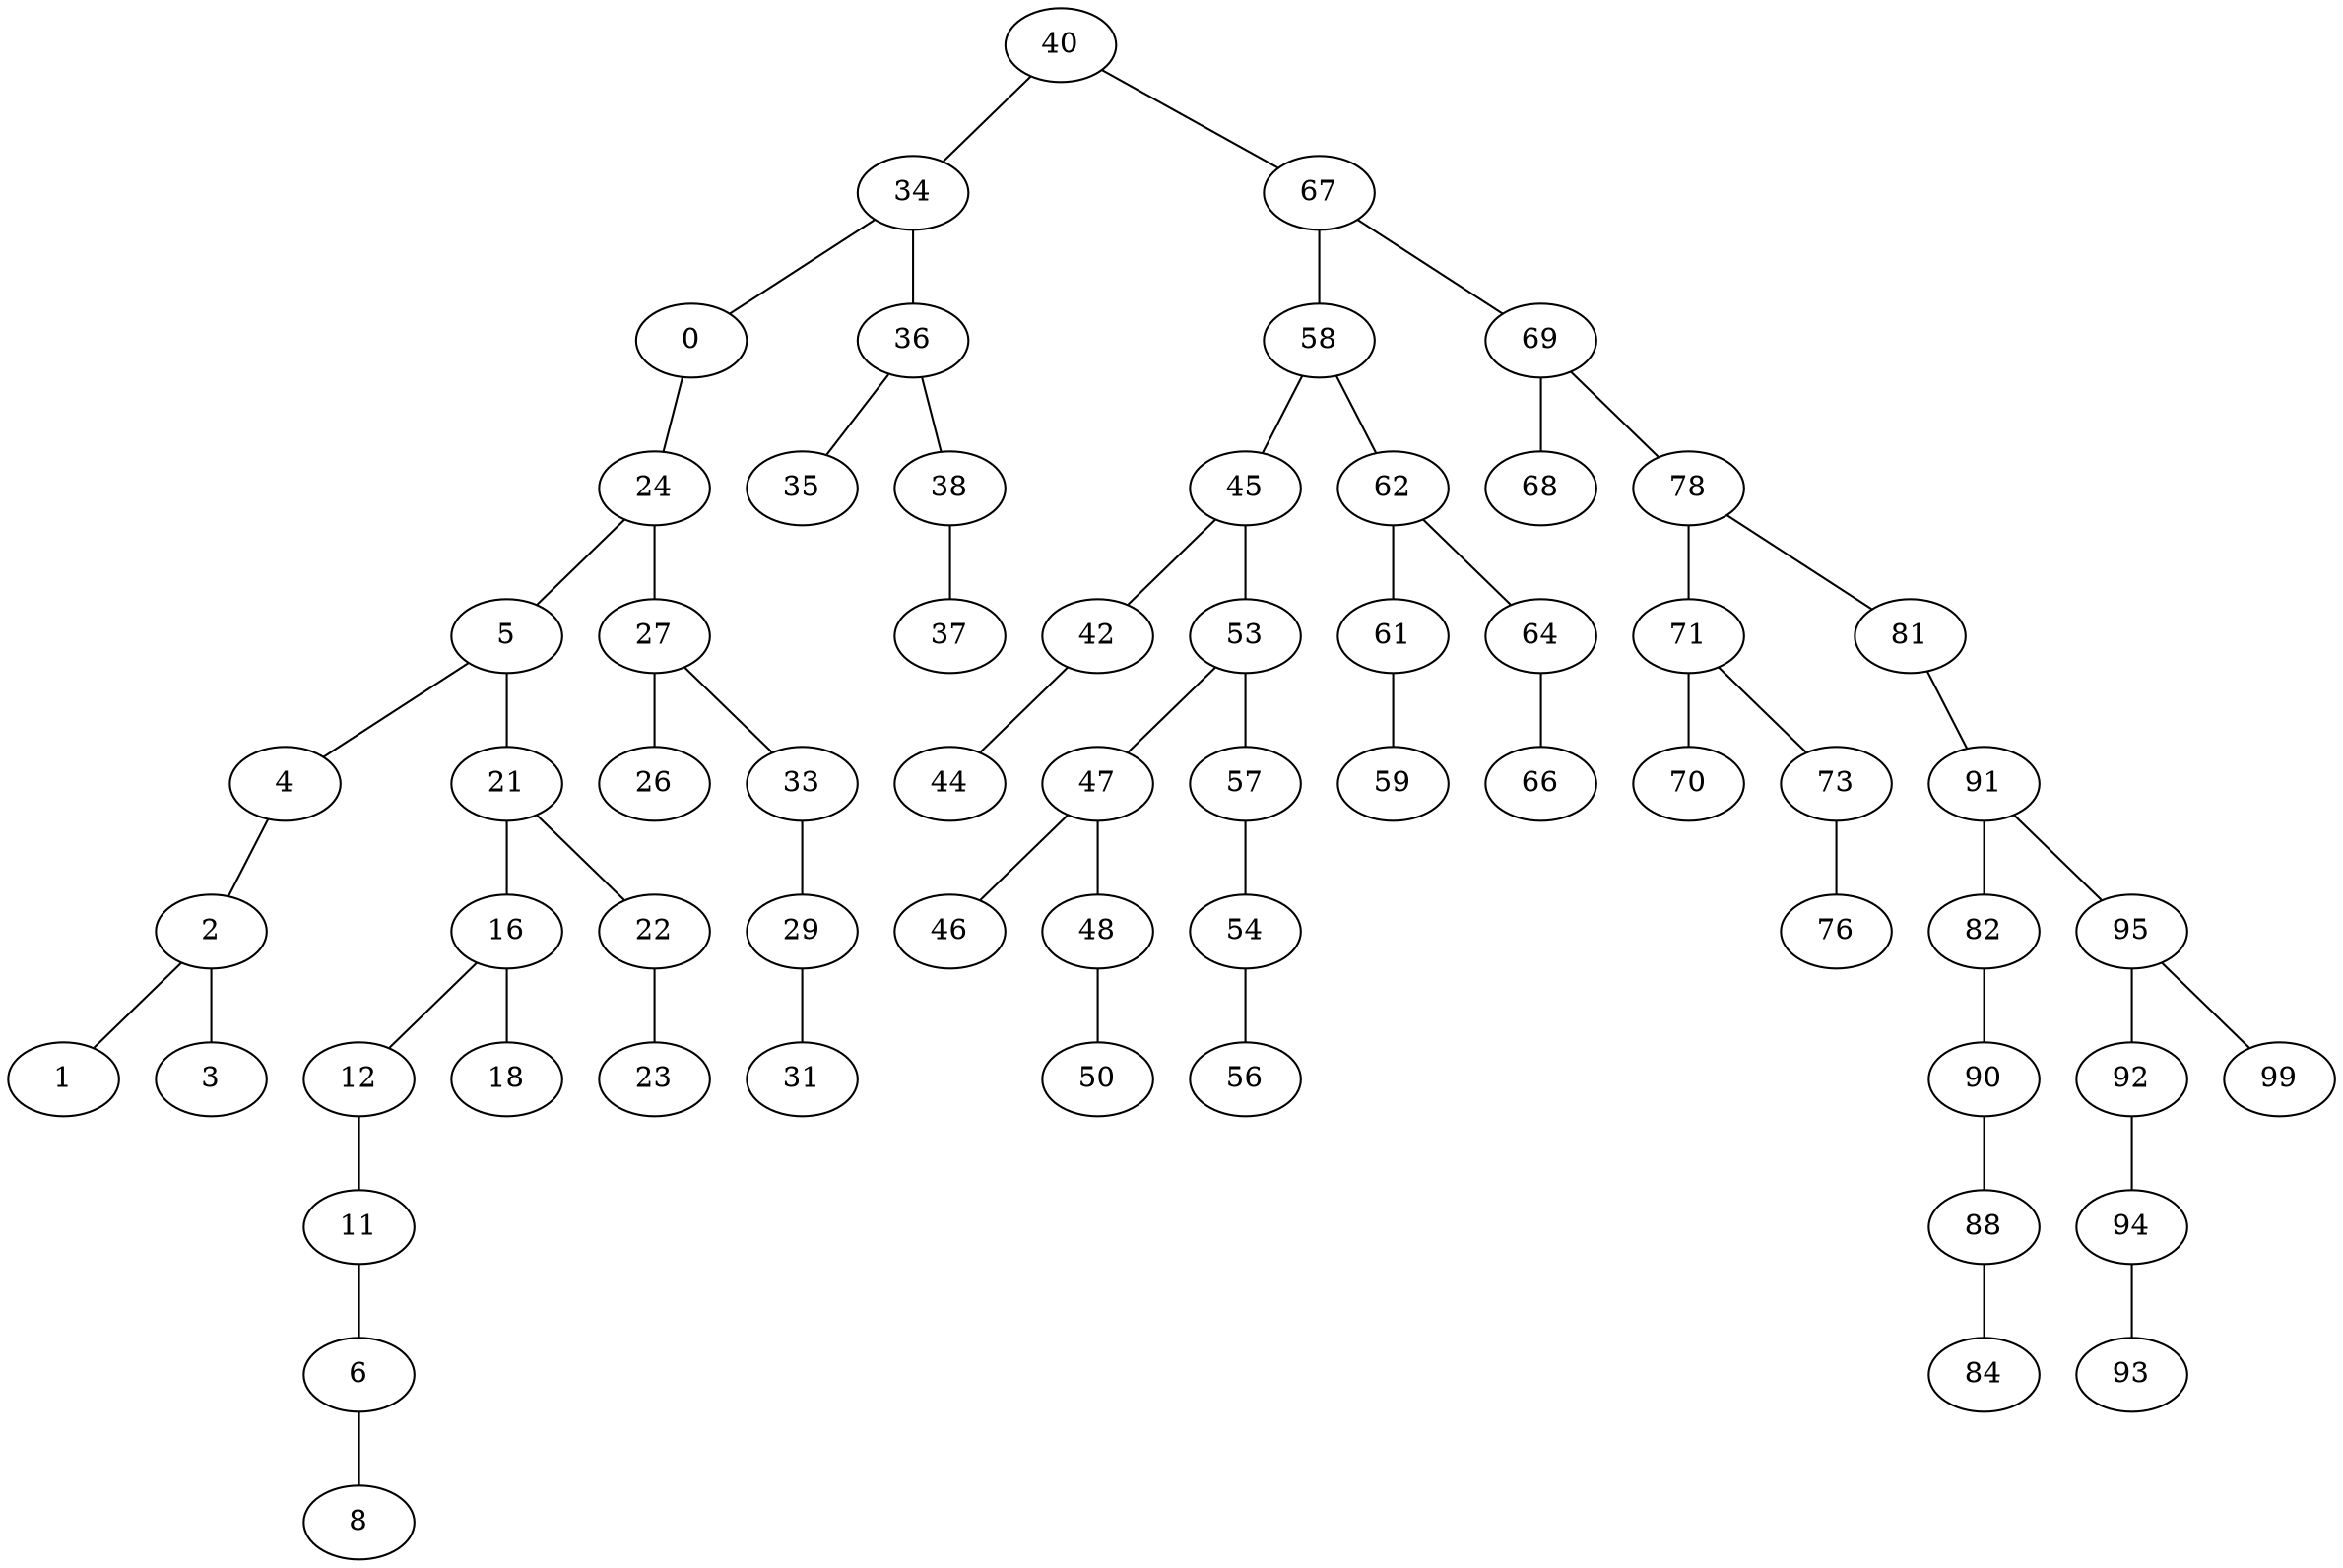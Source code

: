 graph {
40
40--34
34--0
0--24
24--5
5--4
4--2
2--1
2--3
5--21
21--16
16--12
12--11
11--6
6--8
16--18
21--22
22--23
24--27
27--26
27--33
33--29
29--31
34--36
36--35
36--38
38--37
40--67
67--58
58--45
45--42
42--44
45--53
53--47
47--46
47--48
48--50
53--57
57--54
54--56
58--62
62--61
61--59
62--64
64--66
67--69
69--68
69--78
78--71
71--70
71--73
73--76
78--81
81--91
91--82
82--90
90--88
88--84
91--95
95--92
92--94
94--93
95--99
}
